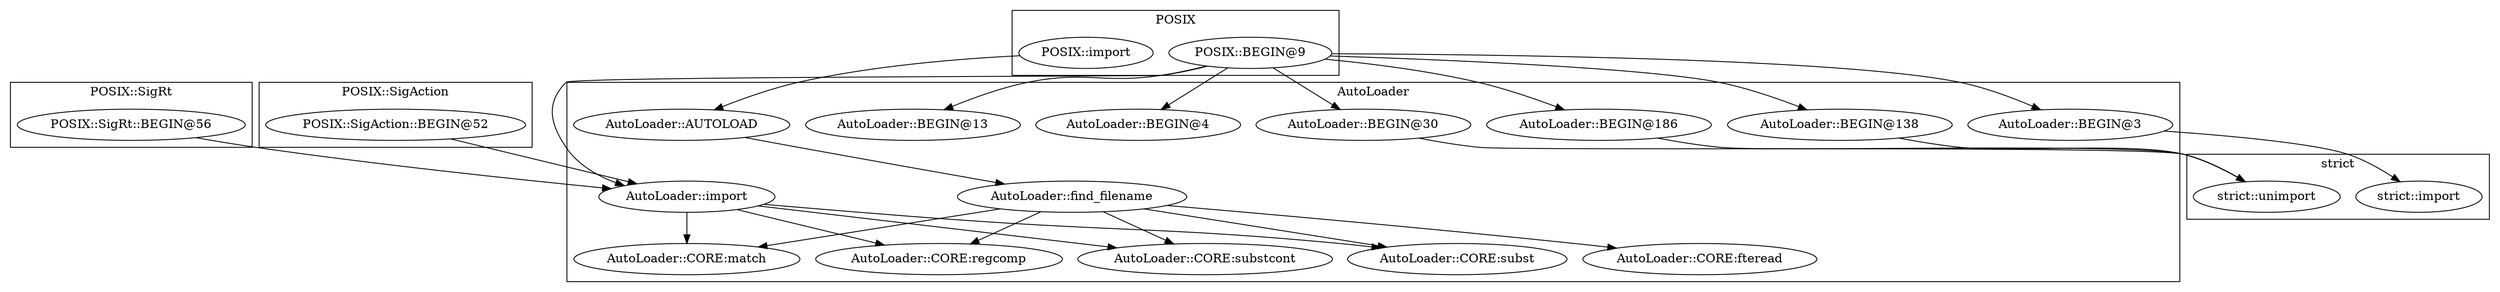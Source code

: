 digraph {
graph [overlap=false]
subgraph cluster_strict {
	label="strict";
	"strict::import";
	"strict::unimport";
}
subgraph cluster_POSIX_SigRt {
	label="POSIX::SigRt";
	"POSIX::SigRt::BEGIN@56";
}
subgraph cluster_AutoLoader {
	label="AutoLoader";
	"AutoLoader::BEGIN@138";
	"AutoLoader::find_filename";
	"AutoLoader::CORE:substcont";
	"AutoLoader::BEGIN@186";
	"AutoLoader::CORE:subst";
	"AutoLoader::AUTOLOAD";
	"AutoLoader::CORE:match";
	"AutoLoader::CORE:fteread";
	"AutoLoader::BEGIN@30";
	"AutoLoader::BEGIN@4";
	"AutoLoader::import";
	"AutoLoader::BEGIN@3";
	"AutoLoader::CORE:regcomp";
	"AutoLoader::BEGIN@13";
}
subgraph cluster_POSIX_SigAction {
	label="POSIX::SigAction";
	"POSIX::SigAction::BEGIN@52";
}
subgraph cluster_POSIX {
	label="POSIX";
	"POSIX::import";
	"POSIX::BEGIN@9";
}
"POSIX::BEGIN@9" -> "AutoLoader::BEGIN@138";
"AutoLoader::find_filename" -> "AutoLoader::CORE:substcont";
"AutoLoader::import" -> "AutoLoader::CORE:substcont";
"POSIX::BEGIN@9" -> "AutoLoader::BEGIN@3";
"AutoLoader::find_filename" -> "AutoLoader::CORE:subst";
"AutoLoader::import" -> "AutoLoader::CORE:subst";
"AutoLoader::find_filename" -> "AutoLoader::CORE:regcomp";
"AutoLoader::import" -> "AutoLoader::CORE:regcomp";
"POSIX::BEGIN@9" -> "AutoLoader::BEGIN@13";
"AutoLoader::AUTOLOAD" -> "AutoLoader::find_filename";
"POSIX::BEGIN@9" -> "AutoLoader::BEGIN@4";
"AutoLoader::BEGIN@138" -> "strict::unimport";
"AutoLoader::BEGIN@186" -> "strict::unimport";
"AutoLoader::BEGIN@30" -> "strict::unimport";
"POSIX::SigRt::BEGIN@56" -> "AutoLoader::import";
"POSIX::SigAction::BEGIN@52" -> "AutoLoader::import";
"POSIX::BEGIN@9" -> "AutoLoader::import";
"POSIX::import" -> "AutoLoader::AUTOLOAD";
"POSIX::BEGIN@9" -> "AutoLoader::BEGIN@186";
"AutoLoader::find_filename" -> "AutoLoader::CORE:match";
"AutoLoader::import" -> "AutoLoader::CORE:match";
"AutoLoader::find_filename" -> "AutoLoader::CORE:fteread";
"AutoLoader::BEGIN@3" -> "strict::import";
"POSIX::BEGIN@9" -> "AutoLoader::BEGIN@30";
}
